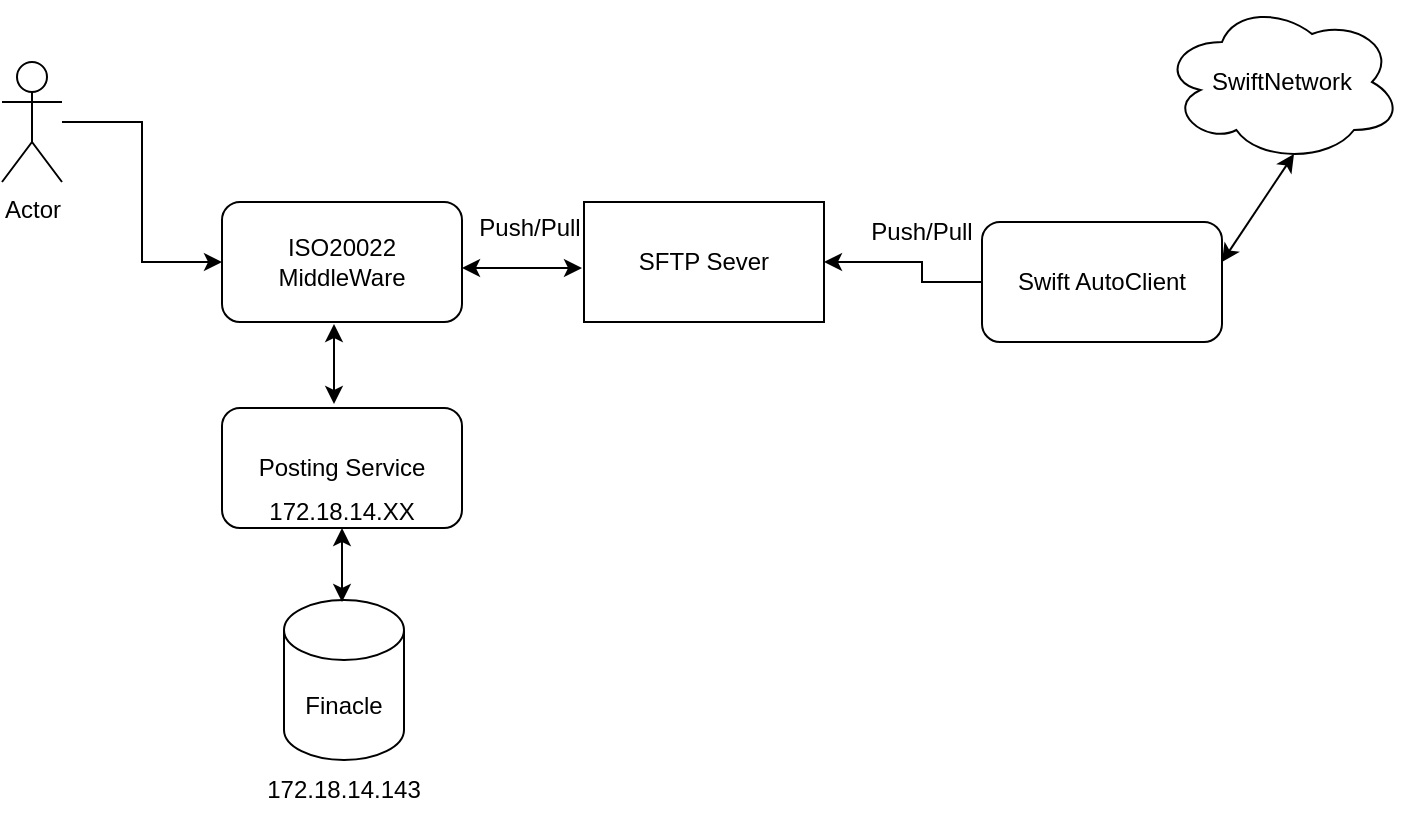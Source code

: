 <mxfile version="28.2.8">
  <diagram name="Page-1" id="3rO9KeIL0mYWNAqeyayW">
    <mxGraphModel dx="778" dy="460" grid="1" gridSize="10" guides="1" tooltips="1" connect="1" arrows="1" fold="1" page="1" pageScale="1" pageWidth="850" pageHeight="1100" math="0" shadow="0">
      <root>
        <mxCell id="0" />
        <mxCell id="1" parent="0" />
        <mxCell id="X_URUNGLUlSuWSXZKiOv-1" value="Posting Service" style="rounded=1;whiteSpace=wrap;html=1;" vertex="1" parent="1">
          <mxGeometry x="140" y="253" width="120" height="60" as="geometry" />
        </mxCell>
        <mxCell id="X_URUNGLUlSuWSXZKiOv-2" value="ISO20022 MiddleWare" style="rounded=1;whiteSpace=wrap;html=1;" vertex="1" parent="1">
          <mxGeometry x="140" y="150" width="120" height="60" as="geometry" />
        </mxCell>
        <mxCell id="X_URUNGLUlSuWSXZKiOv-3" value="SFTP Sever" style="rounded=0;whiteSpace=wrap;html=1;" vertex="1" parent="1">
          <mxGeometry x="321" y="150" width="120" height="60" as="geometry" />
        </mxCell>
        <mxCell id="X_URUNGLUlSuWSXZKiOv-5" value="Finacle" style="shape=cylinder3;whiteSpace=wrap;html=1;boundedLbl=1;backgroundOutline=1;size=15;" vertex="1" parent="1">
          <mxGeometry x="171" y="349" width="60" height="80" as="geometry" />
        </mxCell>
        <mxCell id="X_URUNGLUlSuWSXZKiOv-21" value="" style="edgeStyle=orthogonalEdgeStyle;rounded=0;orthogonalLoop=1;jettySize=auto;html=1;" edge="1" parent="1" source="X_URUNGLUlSuWSXZKiOv-6" target="X_URUNGLUlSuWSXZKiOv-3">
          <mxGeometry relative="1" as="geometry">
            <Array as="points">
              <mxPoint x="490" y="190" />
              <mxPoint x="490" y="180" />
            </Array>
          </mxGeometry>
        </mxCell>
        <mxCell id="X_URUNGLUlSuWSXZKiOv-6" value="Swift AutoClient" style="rounded=1;whiteSpace=wrap;html=1;" vertex="1" parent="1">
          <mxGeometry x="520" y="160" width="120" height="60" as="geometry" />
        </mxCell>
        <mxCell id="X_URUNGLUlSuWSXZKiOv-7" value="SwiftNetwork" style="ellipse;shape=cloud;whiteSpace=wrap;html=1;" vertex="1" parent="1">
          <mxGeometry x="610" y="50" width="120" height="80" as="geometry" />
        </mxCell>
        <mxCell id="X_URUNGLUlSuWSXZKiOv-13" value="" style="endArrow=classic;startArrow=classic;html=1;rounded=0;" edge="1" parent="1">
          <mxGeometry width="50" height="50" relative="1" as="geometry">
            <mxPoint x="196" y="251" as="sourcePoint" />
            <mxPoint x="196" y="211" as="targetPoint" />
          </mxGeometry>
        </mxCell>
        <mxCell id="X_URUNGLUlSuWSXZKiOv-14" value="" style="endArrow=classic;startArrow=classic;html=1;rounded=0;" edge="1" parent="1">
          <mxGeometry width="50" height="50" relative="1" as="geometry">
            <mxPoint x="200" y="350" as="sourcePoint" />
            <mxPoint x="200" y="313" as="targetPoint" />
          </mxGeometry>
        </mxCell>
        <mxCell id="X_URUNGLUlSuWSXZKiOv-22" value="" style="endArrow=classic;startArrow=classic;html=1;rounded=0;entryX=0.55;entryY=0.95;entryDx=0;entryDy=0;entryPerimeter=0;" edge="1" parent="1" target="X_URUNGLUlSuWSXZKiOv-7">
          <mxGeometry width="50" height="50" relative="1" as="geometry">
            <mxPoint x="640" y="180" as="sourcePoint" />
            <mxPoint x="690" y="130" as="targetPoint" />
          </mxGeometry>
        </mxCell>
        <mxCell id="X_URUNGLUlSuWSXZKiOv-27" value="Push/Pull" style="text;html=1;whiteSpace=wrap;strokeColor=none;fillColor=none;align=center;verticalAlign=middle;rounded=0;" vertex="1" parent="1">
          <mxGeometry x="460" y="150" width="60" height="30" as="geometry" />
        </mxCell>
        <mxCell id="X_URUNGLUlSuWSXZKiOv-30" style="edgeStyle=orthogonalEdgeStyle;rounded=0;orthogonalLoop=1;jettySize=auto;html=1;entryX=0;entryY=0.5;entryDx=0;entryDy=0;" edge="1" parent="1" source="X_URUNGLUlSuWSXZKiOv-29" target="X_URUNGLUlSuWSXZKiOv-2">
          <mxGeometry relative="1" as="geometry" />
        </mxCell>
        <mxCell id="X_URUNGLUlSuWSXZKiOv-29" value="Actor" style="shape=umlActor;verticalLabelPosition=bottom;verticalAlign=top;html=1;outlineConnect=0;" vertex="1" parent="1">
          <mxGeometry x="30" y="80" width="30" height="60" as="geometry" />
        </mxCell>
        <mxCell id="X_URUNGLUlSuWSXZKiOv-33" value="" style="endArrow=classic;startArrow=classic;html=1;rounded=0;" edge="1" parent="1">
          <mxGeometry width="50" height="50" relative="1" as="geometry">
            <mxPoint x="260" y="183" as="sourcePoint" />
            <mxPoint x="320" y="183" as="targetPoint" />
          </mxGeometry>
        </mxCell>
        <mxCell id="X_URUNGLUlSuWSXZKiOv-35" value="Push/Pull" style="text;html=1;whiteSpace=wrap;strokeColor=none;fillColor=none;align=center;verticalAlign=middle;rounded=0;" vertex="1" parent="1">
          <mxGeometry x="264" y="148" width="60" height="30" as="geometry" />
        </mxCell>
        <mxCell id="X_URUNGLUlSuWSXZKiOv-36" value="172.18.14.XX" style="text;html=1;whiteSpace=wrap;strokeColor=none;fillColor=none;align=center;verticalAlign=middle;rounded=0;" vertex="1" parent="1">
          <mxGeometry x="170" y="290" width="60" height="30" as="geometry" />
        </mxCell>
        <mxCell id="X_URUNGLUlSuWSXZKiOv-38" value="172.18.14.143" style="text;html=1;whiteSpace=wrap;strokeColor=none;fillColor=none;align=center;verticalAlign=middle;rounded=0;" vertex="1" parent="1">
          <mxGeometry x="171" y="429" width="60" height="30" as="geometry" />
        </mxCell>
      </root>
    </mxGraphModel>
  </diagram>
</mxfile>
